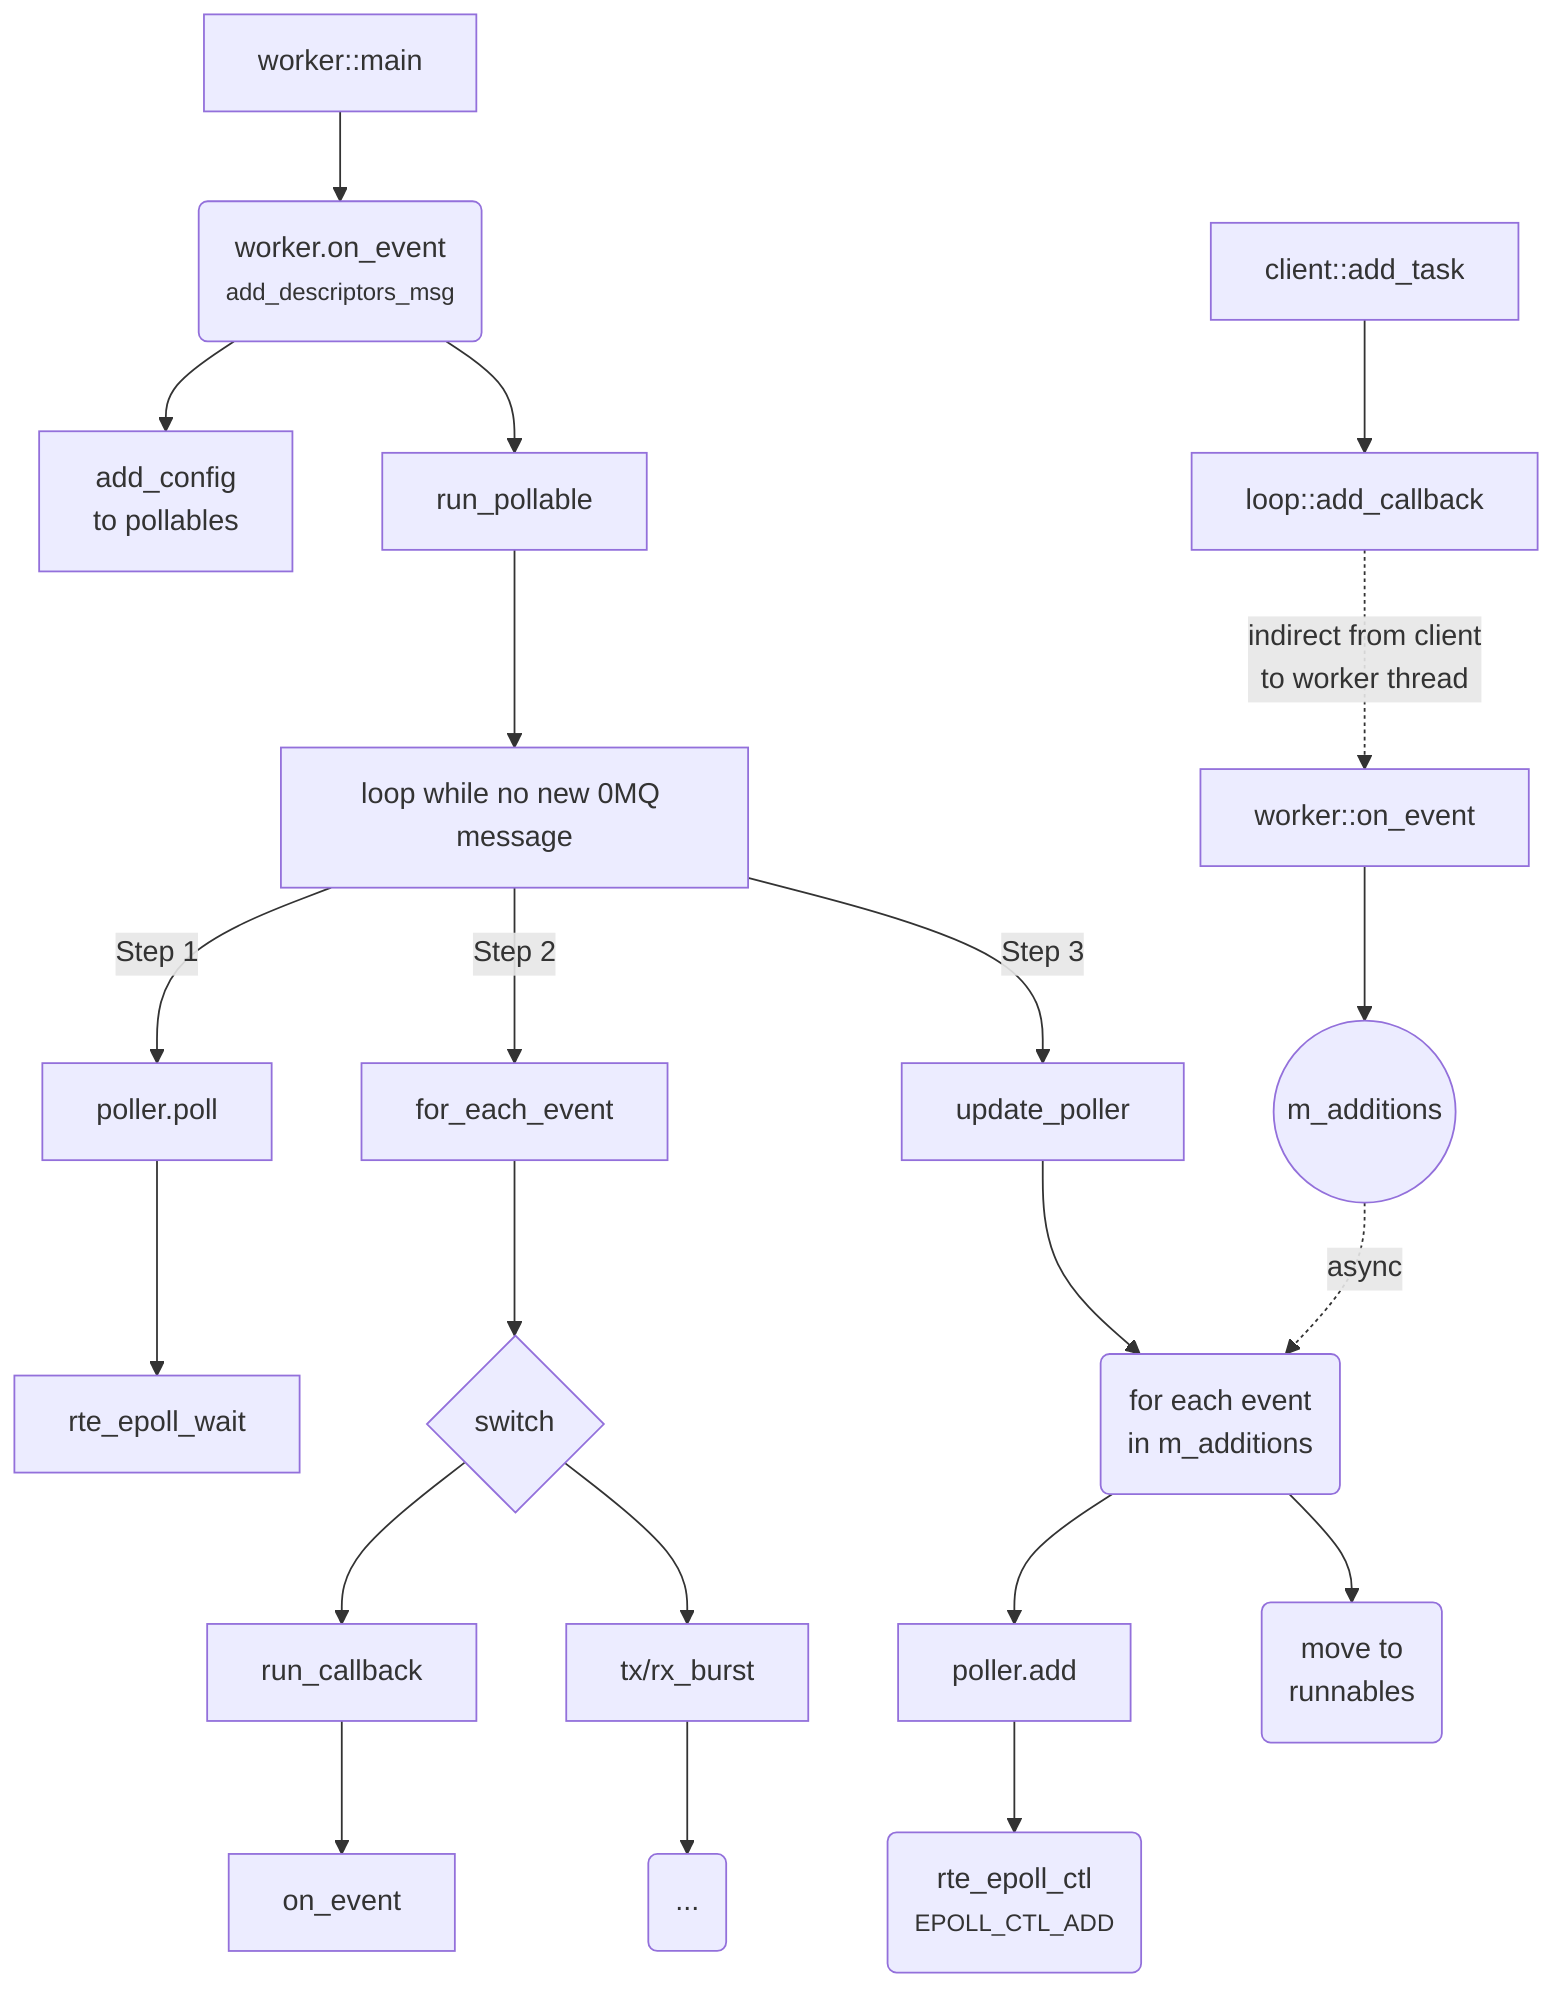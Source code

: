 graph TD;

worker::main-->worker.on_event(worker.on_event<br><small>add_descriptors_msg</small>)
worker.on_event-->xxx["add_config<br>to pollables"]
worker.on_event-->run_pollable

run_pollable-->loop["loop while no new 0MQ message"]

client::add_task-->loop::add_callback
loop::add_callback-.indirect from client<br>to worker thread.->worker::on_event
worker::on_event-->m_additions((m_additions))

loop-->|Step 1|poller.poll
poller.poll-->rte_epoll_wait
loop-->|Step 2|for_each_event
for_each_event-->Switch{switch}
Switch-->run_callback
Switch-->tx/rx_burst
tx/rx_burst-->XX(...)
loop-->|Step 3|update_poller;
update_poller-->updater(for each event<br>in m_additions);
updater-->poller.add
poller.add-->rte_epoll_ctl(rte_epoll_ctl<br><small>EPOLL_CTL_ADD</small>);
updater-->move(move to<br>runnables)
run_callback-->on_event

m_additions-.async.->updater
